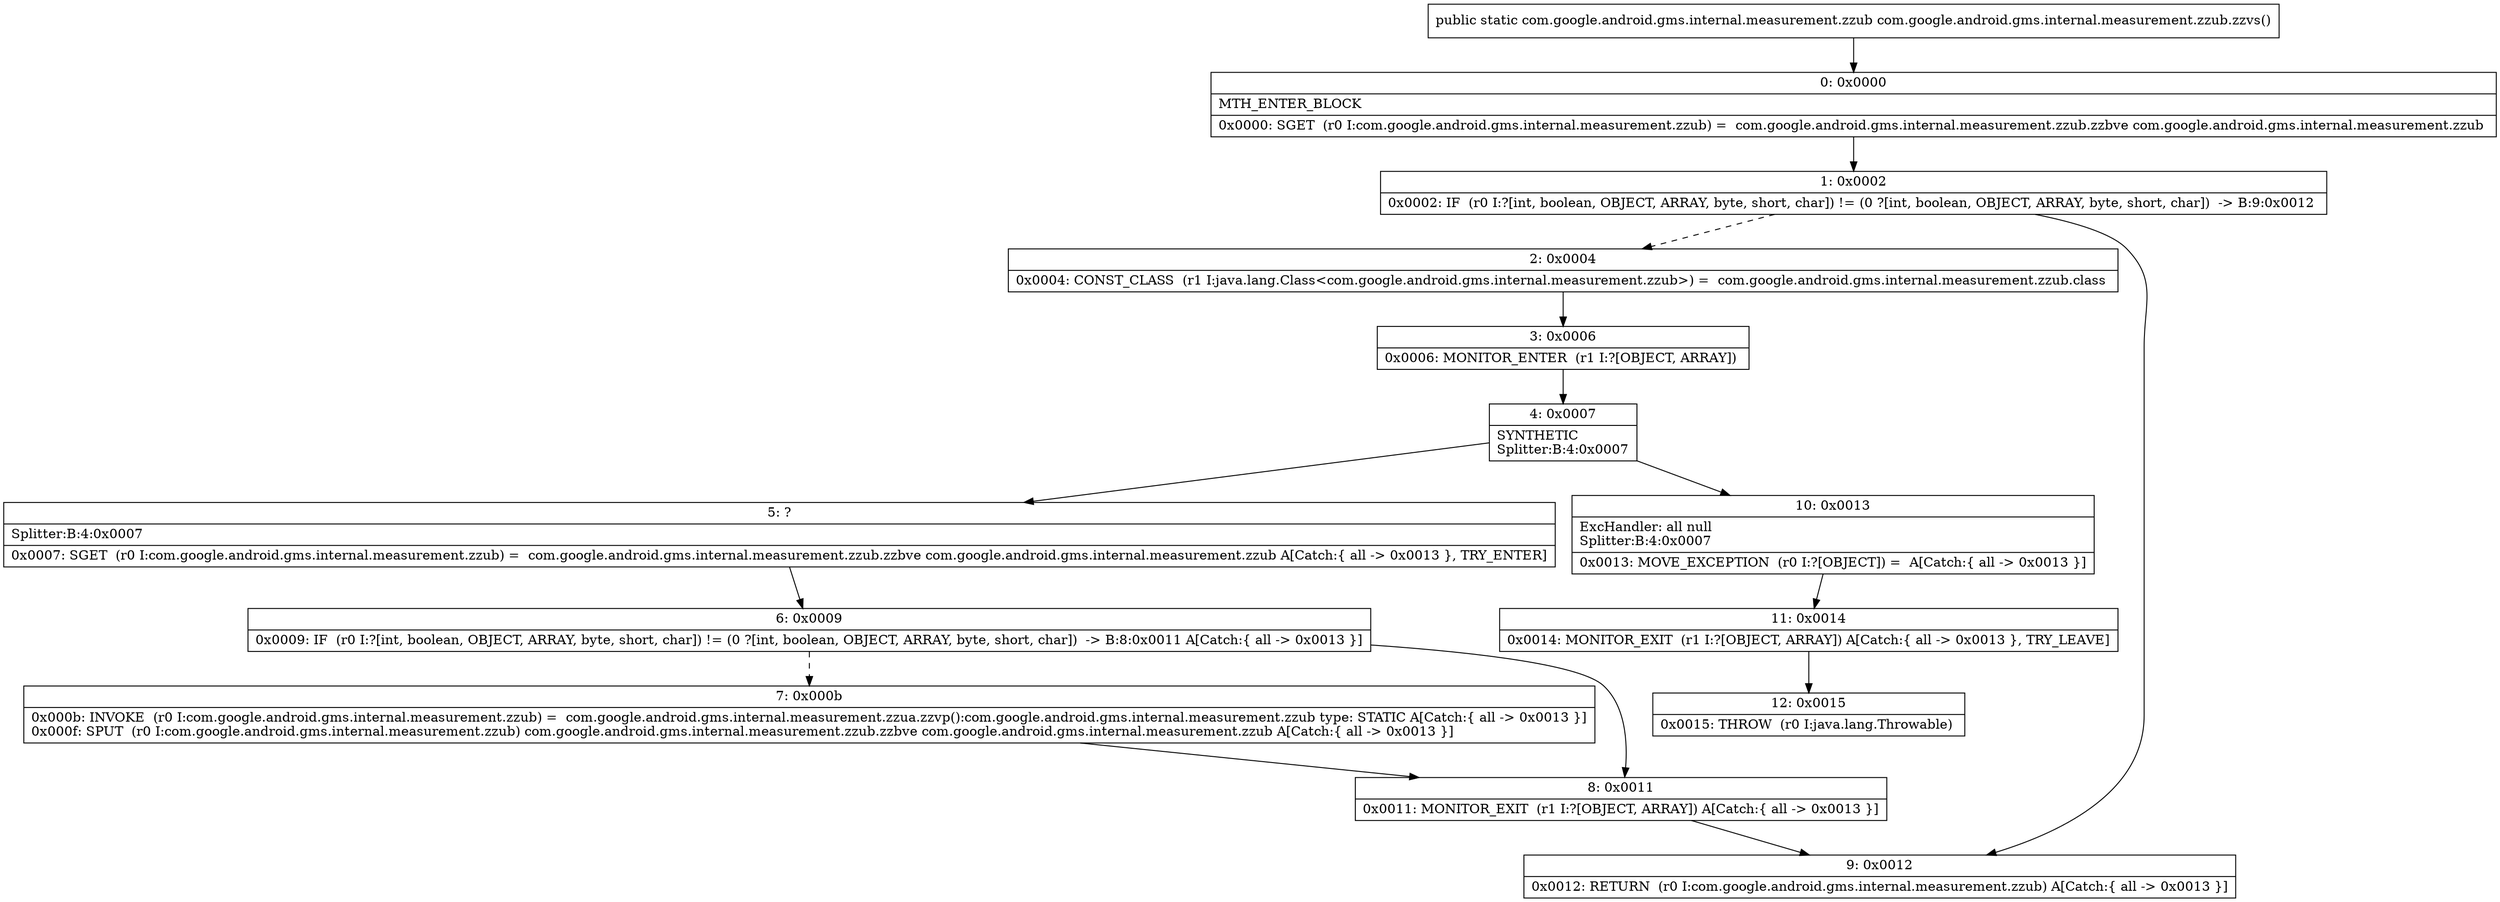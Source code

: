 digraph "CFG forcom.google.android.gms.internal.measurement.zzub.zzvs()Lcom\/google\/android\/gms\/internal\/measurement\/zzub;" {
Node_0 [shape=record,label="{0\:\ 0x0000|MTH_ENTER_BLOCK\l|0x0000: SGET  (r0 I:com.google.android.gms.internal.measurement.zzub) =  com.google.android.gms.internal.measurement.zzub.zzbve com.google.android.gms.internal.measurement.zzub \l}"];
Node_1 [shape=record,label="{1\:\ 0x0002|0x0002: IF  (r0 I:?[int, boolean, OBJECT, ARRAY, byte, short, char]) != (0 ?[int, boolean, OBJECT, ARRAY, byte, short, char])  \-\> B:9:0x0012 \l}"];
Node_2 [shape=record,label="{2\:\ 0x0004|0x0004: CONST_CLASS  (r1 I:java.lang.Class\<com.google.android.gms.internal.measurement.zzub\>) =  com.google.android.gms.internal.measurement.zzub.class \l}"];
Node_3 [shape=record,label="{3\:\ 0x0006|0x0006: MONITOR_ENTER  (r1 I:?[OBJECT, ARRAY]) \l}"];
Node_4 [shape=record,label="{4\:\ 0x0007|SYNTHETIC\lSplitter:B:4:0x0007\l}"];
Node_5 [shape=record,label="{5\:\ ?|Splitter:B:4:0x0007\l|0x0007: SGET  (r0 I:com.google.android.gms.internal.measurement.zzub) =  com.google.android.gms.internal.measurement.zzub.zzbve com.google.android.gms.internal.measurement.zzub A[Catch:\{ all \-\> 0x0013 \}, TRY_ENTER]\l}"];
Node_6 [shape=record,label="{6\:\ 0x0009|0x0009: IF  (r0 I:?[int, boolean, OBJECT, ARRAY, byte, short, char]) != (0 ?[int, boolean, OBJECT, ARRAY, byte, short, char])  \-\> B:8:0x0011 A[Catch:\{ all \-\> 0x0013 \}]\l}"];
Node_7 [shape=record,label="{7\:\ 0x000b|0x000b: INVOKE  (r0 I:com.google.android.gms.internal.measurement.zzub) =  com.google.android.gms.internal.measurement.zzua.zzvp():com.google.android.gms.internal.measurement.zzub type: STATIC A[Catch:\{ all \-\> 0x0013 \}]\l0x000f: SPUT  (r0 I:com.google.android.gms.internal.measurement.zzub) com.google.android.gms.internal.measurement.zzub.zzbve com.google.android.gms.internal.measurement.zzub A[Catch:\{ all \-\> 0x0013 \}]\l}"];
Node_8 [shape=record,label="{8\:\ 0x0011|0x0011: MONITOR_EXIT  (r1 I:?[OBJECT, ARRAY]) A[Catch:\{ all \-\> 0x0013 \}]\l}"];
Node_9 [shape=record,label="{9\:\ 0x0012|0x0012: RETURN  (r0 I:com.google.android.gms.internal.measurement.zzub) A[Catch:\{ all \-\> 0x0013 \}]\l}"];
Node_10 [shape=record,label="{10\:\ 0x0013|ExcHandler: all null\lSplitter:B:4:0x0007\l|0x0013: MOVE_EXCEPTION  (r0 I:?[OBJECT]) =  A[Catch:\{ all \-\> 0x0013 \}]\l}"];
Node_11 [shape=record,label="{11\:\ 0x0014|0x0014: MONITOR_EXIT  (r1 I:?[OBJECT, ARRAY]) A[Catch:\{ all \-\> 0x0013 \}, TRY_LEAVE]\l}"];
Node_12 [shape=record,label="{12\:\ 0x0015|0x0015: THROW  (r0 I:java.lang.Throwable) \l}"];
MethodNode[shape=record,label="{public static com.google.android.gms.internal.measurement.zzub com.google.android.gms.internal.measurement.zzub.zzvs() }"];
MethodNode -> Node_0;
Node_0 -> Node_1;
Node_1 -> Node_2[style=dashed];
Node_1 -> Node_9;
Node_2 -> Node_3;
Node_3 -> Node_4;
Node_4 -> Node_5;
Node_4 -> Node_10;
Node_5 -> Node_6;
Node_6 -> Node_7[style=dashed];
Node_6 -> Node_8;
Node_7 -> Node_8;
Node_8 -> Node_9;
Node_10 -> Node_11;
Node_11 -> Node_12;
}

